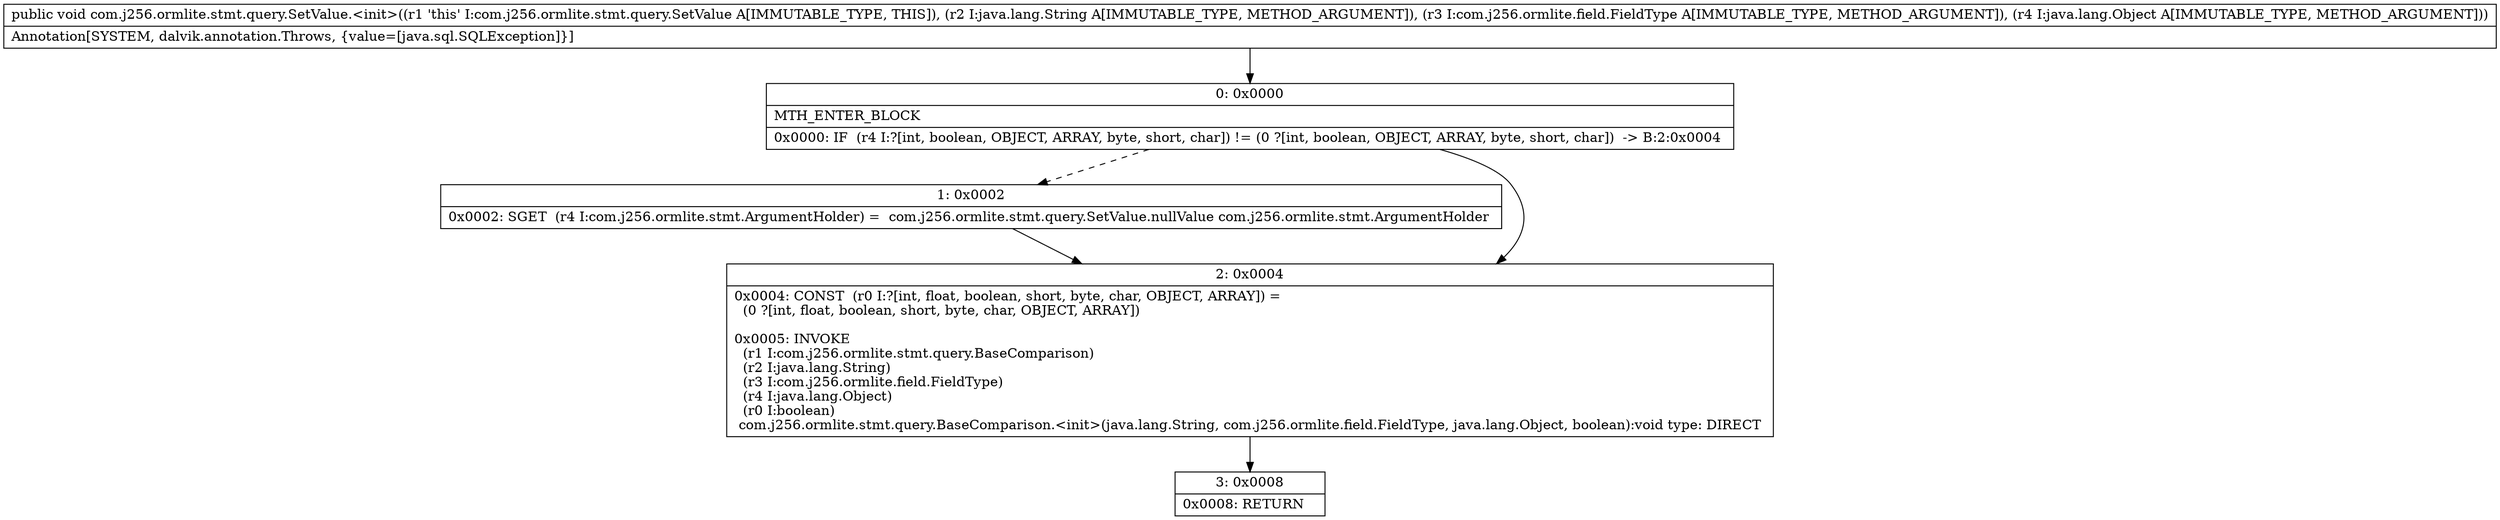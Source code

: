 digraph "CFG forcom.j256.ormlite.stmt.query.SetValue.\<init\>(Ljava\/lang\/String;Lcom\/j256\/ormlite\/field\/FieldType;Ljava\/lang\/Object;)V" {
Node_0 [shape=record,label="{0\:\ 0x0000|MTH_ENTER_BLOCK\l|0x0000: IF  (r4 I:?[int, boolean, OBJECT, ARRAY, byte, short, char]) != (0 ?[int, boolean, OBJECT, ARRAY, byte, short, char])  \-\> B:2:0x0004 \l}"];
Node_1 [shape=record,label="{1\:\ 0x0002|0x0002: SGET  (r4 I:com.j256.ormlite.stmt.ArgumentHolder) =  com.j256.ormlite.stmt.query.SetValue.nullValue com.j256.ormlite.stmt.ArgumentHolder \l}"];
Node_2 [shape=record,label="{2\:\ 0x0004|0x0004: CONST  (r0 I:?[int, float, boolean, short, byte, char, OBJECT, ARRAY]) = \l  (0 ?[int, float, boolean, short, byte, char, OBJECT, ARRAY])\l \l0x0005: INVOKE  \l  (r1 I:com.j256.ormlite.stmt.query.BaseComparison)\l  (r2 I:java.lang.String)\l  (r3 I:com.j256.ormlite.field.FieldType)\l  (r4 I:java.lang.Object)\l  (r0 I:boolean)\l com.j256.ormlite.stmt.query.BaseComparison.\<init\>(java.lang.String, com.j256.ormlite.field.FieldType, java.lang.Object, boolean):void type: DIRECT \l}"];
Node_3 [shape=record,label="{3\:\ 0x0008|0x0008: RETURN   \l}"];
MethodNode[shape=record,label="{public void com.j256.ormlite.stmt.query.SetValue.\<init\>((r1 'this' I:com.j256.ormlite.stmt.query.SetValue A[IMMUTABLE_TYPE, THIS]), (r2 I:java.lang.String A[IMMUTABLE_TYPE, METHOD_ARGUMENT]), (r3 I:com.j256.ormlite.field.FieldType A[IMMUTABLE_TYPE, METHOD_ARGUMENT]), (r4 I:java.lang.Object A[IMMUTABLE_TYPE, METHOD_ARGUMENT]))  | Annotation[SYSTEM, dalvik.annotation.Throws, \{value=[java.sql.SQLException]\}]\l}"];
MethodNode -> Node_0;
Node_0 -> Node_1[style=dashed];
Node_0 -> Node_2;
Node_1 -> Node_2;
Node_2 -> Node_3;
}

